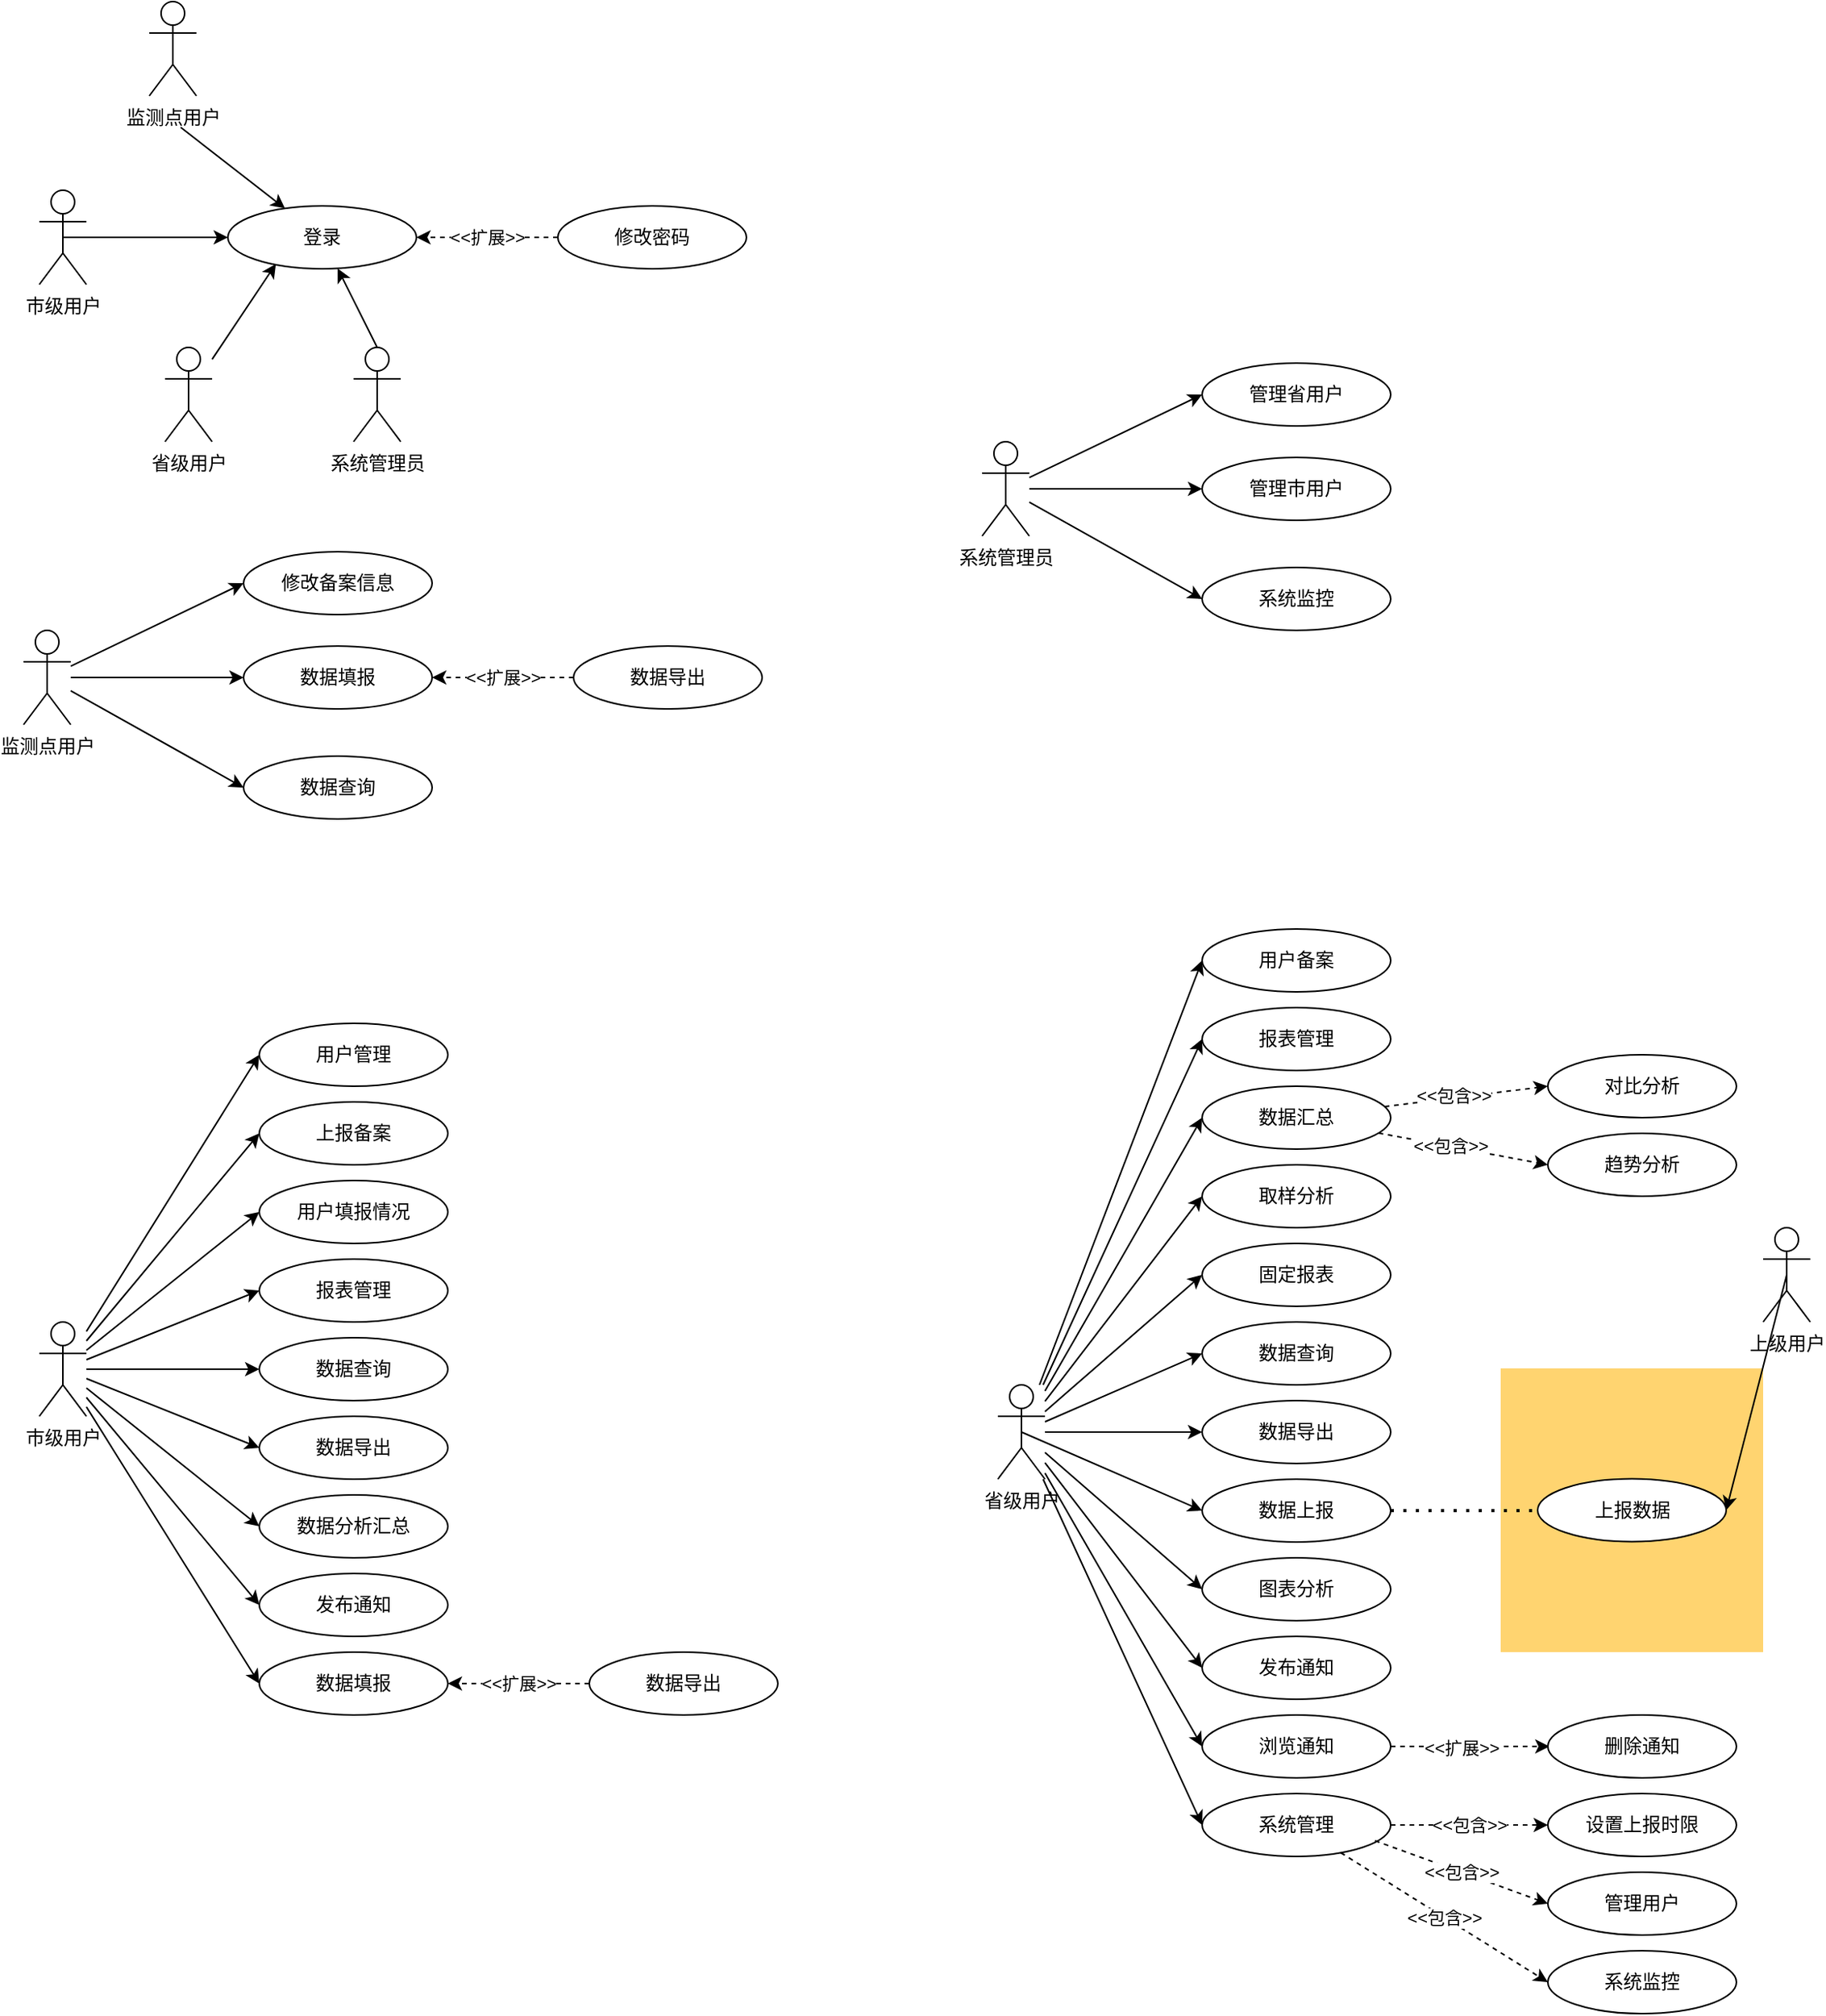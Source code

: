 <mxfile version="13.7.9" type="device"><diagram id="DoT6X4DoqACVq9zPK1hR" name="第 1 页"><mxGraphModel dx="1351" dy="1004" grid="1" gridSize="10" guides="1" tooltips="1" connect="1" arrows="1" fold="1" page="1" pageScale="1" pageWidth="1200" pageHeight="1920" math="0" shadow="0"><root><mxCell id="0"/><mxCell id="1" parent="0"/><mxCell id="24DlE909KWPXhTEEaujx-2" value="" style="whiteSpace=wrap;html=1;fillColor=#FFD470;gradientColor=none;fontSize=14;strokeColor=none;verticalAlign=top;" vertex="1" parent="1"><mxGeometry x="970" y="909.5" width="167" height="180.5" as="geometry"/></mxCell><mxCell id="U1ksiKv0DeS7GZ8ezOMY-1" value="市级用户" style="shape=umlActor;verticalLabelPosition=bottom;verticalAlign=top;html=1;outlineConnect=0;" parent="1" vertex="1"><mxGeometry x="40" y="160" width="30" height="60" as="geometry"/></mxCell><mxCell id="U1ksiKv0DeS7GZ8ezOMY-2" value="系统管理员" style="shape=umlActor;verticalLabelPosition=bottom;verticalAlign=top;html=1;outlineConnect=0;" parent="1" vertex="1"><mxGeometry x="240" y="260" width="30" height="60" as="geometry"/></mxCell><mxCell id="U1ksiKv0DeS7GZ8ezOMY-3" value="省级用户" style="shape=umlActor;verticalLabelPosition=bottom;verticalAlign=top;html=1;outlineConnect=0;" parent="1" vertex="1"><mxGeometry x="120" y="260" width="30" height="60" as="geometry"/></mxCell><mxCell id="U1ksiKv0DeS7GZ8ezOMY-4" value="监测点用户" style="shape=umlActor;verticalLabelPosition=bottom;verticalAlign=top;html=1;outlineConnect=0;" parent="1" vertex="1"><mxGeometry x="110" y="40" width="30" height="60" as="geometry"/></mxCell><mxCell id="U1ksiKv0DeS7GZ8ezOMY-5" value="登录" style="ellipse;whiteSpace=wrap;html=1;" parent="1" vertex="1"><mxGeometry x="160" y="170" width="120" height="40" as="geometry"/></mxCell><mxCell id="U1ksiKv0DeS7GZ8ezOMY-6" value="修改密码" style="ellipse;whiteSpace=wrap;html=1;" parent="1" vertex="1"><mxGeometry x="370" y="170" width="120" height="40" as="geometry"/></mxCell><mxCell id="U1ksiKv0DeS7GZ8ezOMY-7" value="" style="endArrow=classic;html=1;exitX=0;exitY=0.5;exitDx=0;exitDy=0;dashed=1;" parent="1" source="U1ksiKv0DeS7GZ8ezOMY-6" edge="1" treatAsSingle="0"><mxGeometry relative="1" as="geometry"><mxPoint x="230" y="190" as="sourcePoint"/><mxPoint x="280" y="190" as="targetPoint"/><Array as="points"><mxPoint x="280" y="190"/></Array></mxGeometry></mxCell><mxCell id="U1ksiKv0DeS7GZ8ezOMY-8" value="&amp;lt;&amp;lt;扩展&amp;gt;&amp;gt;" style="edgeLabel;resizable=0;html=1;align=center;verticalAlign=middle;" parent="U1ksiKv0DeS7GZ8ezOMY-7" connectable="0" vertex="1"><mxGeometry relative="1" as="geometry"/></mxCell><mxCell id="U1ksiKv0DeS7GZ8ezOMY-12" style="rounded=0;orthogonalLoop=1;jettySize=auto;html=1;" parent="1" target="U1ksiKv0DeS7GZ8ezOMY-5" edge="1"><mxGeometry relative="1" as="geometry"><mxPoint x="130" y="120" as="sourcePoint"/></mxGeometry></mxCell><mxCell id="U1ksiKv0DeS7GZ8ezOMY-13" value="" style="endArrow=classic;html=1;exitX=0.5;exitY=0.5;exitDx=0;exitDy=0;exitPerimeter=0;entryX=0;entryY=0.5;entryDx=0;entryDy=0;" parent="1" source="U1ksiKv0DeS7GZ8ezOMY-1" target="U1ksiKv0DeS7GZ8ezOMY-5" edge="1"><mxGeometry width="50" height="50" relative="1" as="geometry"><mxPoint x="140" y="200" as="sourcePoint"/><mxPoint x="190" y="150" as="targetPoint"/></mxGeometry></mxCell><mxCell id="U1ksiKv0DeS7GZ8ezOMY-14" value="" style="endArrow=classic;html=1;entryX=0.255;entryY=0.921;entryDx=0;entryDy=0;entryPerimeter=0;" parent="1" source="U1ksiKv0DeS7GZ8ezOMY-3" target="U1ksiKv0DeS7GZ8ezOMY-5" edge="1"><mxGeometry width="50" height="50" relative="1" as="geometry"><mxPoint x="150" y="220" as="sourcePoint"/><mxPoint x="200" y="170" as="targetPoint"/></mxGeometry></mxCell><mxCell id="U1ksiKv0DeS7GZ8ezOMY-16" value="" style="endArrow=classic;html=1;exitX=0.5;exitY=0;exitDx=0;exitDy=0;exitPerimeter=0;" parent="1" source="U1ksiKv0DeS7GZ8ezOMY-2" target="U1ksiKv0DeS7GZ8ezOMY-5" edge="1"><mxGeometry width="50" height="50" relative="1" as="geometry"><mxPoint x="150" y="220" as="sourcePoint"/><mxPoint x="200" y="170" as="targetPoint"/></mxGeometry></mxCell><mxCell id="U1ksiKv0DeS7GZ8ezOMY-33" value="监测点用户" style="shape=umlActor;verticalLabelPosition=bottom;verticalAlign=top;html=1;outlineConnect=0;" parent="1" vertex="1"><mxGeometry x="30" y="440" width="30" height="60" as="geometry"/></mxCell><mxCell id="U1ksiKv0DeS7GZ8ezOMY-34" value="数据填报" style="ellipse;whiteSpace=wrap;html=1;" parent="1" vertex="1"><mxGeometry x="170" y="450" width="120" height="40" as="geometry"/></mxCell><mxCell id="U1ksiKv0DeS7GZ8ezOMY-35" value="数据导出" style="ellipse;whiteSpace=wrap;html=1;" parent="1" vertex="1"><mxGeometry x="380" y="450" width="120" height="40" as="geometry"/></mxCell><mxCell id="U1ksiKv0DeS7GZ8ezOMY-36" value="" style="endArrow=classic;html=1;exitX=0;exitY=0.5;exitDx=0;exitDy=0;dashed=1;" parent="1" source="U1ksiKv0DeS7GZ8ezOMY-35" edge="1" treatAsSingle="0"><mxGeometry relative="1" as="geometry"><mxPoint x="240" y="470" as="sourcePoint"/><mxPoint x="290" y="470" as="targetPoint"/><Array as="points"><mxPoint x="290" y="470"/></Array></mxGeometry></mxCell><mxCell id="U1ksiKv0DeS7GZ8ezOMY-37" value="&amp;lt;&amp;lt;扩展&amp;gt;&amp;gt;" style="edgeLabel;resizable=0;html=1;align=center;verticalAlign=middle;" parent="U1ksiKv0DeS7GZ8ezOMY-36" connectable="0" vertex="1"><mxGeometry relative="1" as="geometry"/></mxCell><mxCell id="U1ksiKv0DeS7GZ8ezOMY-38" style="rounded=0;orthogonalLoop=1;jettySize=auto;html=1;entryX=0;entryY=0.5;entryDx=0;entryDy=0;" parent="1" source="U1ksiKv0DeS7GZ8ezOMY-33" target="U1ksiKv0DeS7GZ8ezOMY-43" edge="1"><mxGeometry relative="1" as="geometry"><mxPoint x="70" y="460" as="sourcePoint"/></mxGeometry></mxCell><mxCell id="U1ksiKv0DeS7GZ8ezOMY-39" value="" style="endArrow=classic;html=1;entryX=0;entryY=0.5;entryDx=0;entryDy=0;" parent="1" source="U1ksiKv0DeS7GZ8ezOMY-33" target="U1ksiKv0DeS7GZ8ezOMY-34" edge="1"><mxGeometry width="50" height="50" relative="1" as="geometry"><mxPoint x="65" y="470" as="sourcePoint"/><mxPoint x="200" y="430" as="targetPoint"/></mxGeometry></mxCell><mxCell id="U1ksiKv0DeS7GZ8ezOMY-40" value="" style="endArrow=classic;html=1;entryX=0;entryY=0.5;entryDx=0;entryDy=0;" parent="1" source="U1ksiKv0DeS7GZ8ezOMY-33" target="U1ksiKv0DeS7GZ8ezOMY-44" edge="1"><mxGeometry width="50" height="50" relative="1" as="geometry"><mxPoint x="60" y="478" as="sourcePoint"/><mxPoint x="160" y="530" as="targetPoint"/></mxGeometry></mxCell><mxCell id="U1ksiKv0DeS7GZ8ezOMY-43" value="修改备案信息" style="ellipse;whiteSpace=wrap;html=1;" parent="1" vertex="1"><mxGeometry x="170" y="390" width="120" height="40" as="geometry"/></mxCell><mxCell id="U1ksiKv0DeS7GZ8ezOMY-44" value="数据查询" style="ellipse;whiteSpace=wrap;html=1;" parent="1" vertex="1"><mxGeometry x="170" y="520" width="120" height="40" as="geometry"/></mxCell><mxCell id="U1ksiKv0DeS7GZ8ezOMY-70" value="" style="edgeStyle=none;rounded=0;orthogonalLoop=1;jettySize=auto;html=1;entryX=0;entryY=0.5;entryDx=0;entryDy=0;" parent="1" source="U1ksiKv0DeS7GZ8ezOMY-47" target="U1ksiKv0DeS7GZ8ezOMY-69" edge="1"><mxGeometry relative="1" as="geometry"/></mxCell><mxCell id="U1ksiKv0DeS7GZ8ezOMY-71" value="" style="edgeStyle=none;rounded=0;orthogonalLoop=1;jettySize=auto;html=1;entryX=0;entryY=0.5;entryDx=0;entryDy=0;" parent="1" source="U1ksiKv0DeS7GZ8ezOMY-47" target="U1ksiKv0DeS7GZ8ezOMY-64" edge="1"><mxGeometry relative="1" as="geometry"/></mxCell><mxCell id="U1ksiKv0DeS7GZ8ezOMY-72" value="" style="edgeStyle=none;rounded=0;orthogonalLoop=1;jettySize=auto;html=1;entryX=0;entryY=0.5;entryDx=0;entryDy=0;" parent="1" source="U1ksiKv0DeS7GZ8ezOMY-47" target="U1ksiKv0DeS7GZ8ezOMY-65" edge="1"><mxGeometry relative="1" as="geometry"/></mxCell><mxCell id="U1ksiKv0DeS7GZ8ezOMY-73" value="" style="edgeStyle=none;rounded=0;orthogonalLoop=1;jettySize=auto;html=1;entryX=0;entryY=0.5;entryDx=0;entryDy=0;" parent="1" source="U1ksiKv0DeS7GZ8ezOMY-47" target="U1ksiKv0DeS7GZ8ezOMY-66" edge="1"><mxGeometry relative="1" as="geometry"/></mxCell><mxCell id="U1ksiKv0DeS7GZ8ezOMY-74" value="" style="edgeStyle=none;rounded=0;orthogonalLoop=1;jettySize=auto;html=1;entryX=0;entryY=0.5;entryDx=0;entryDy=0;" parent="1" source="U1ksiKv0DeS7GZ8ezOMY-47" target="U1ksiKv0DeS7GZ8ezOMY-67" edge="1"><mxGeometry relative="1" as="geometry"/></mxCell><mxCell id="U1ksiKv0DeS7GZ8ezOMY-75" value="" style="edgeStyle=none;rounded=0;orthogonalLoop=1;jettySize=auto;html=1;entryX=0;entryY=0.5;entryDx=0;entryDy=0;" parent="1" source="U1ksiKv0DeS7GZ8ezOMY-47" target="U1ksiKv0DeS7GZ8ezOMY-63" edge="1"><mxGeometry relative="1" as="geometry"/></mxCell><mxCell id="U1ksiKv0DeS7GZ8ezOMY-47" value="市级用户" style="shape=umlActor;verticalLabelPosition=bottom;verticalAlign=top;html=1;outlineConnect=0;" parent="1" vertex="1"><mxGeometry x="40" y="880" width="30" height="60" as="geometry"/></mxCell><mxCell id="U1ksiKv0DeS7GZ8ezOMY-48" value="数据填报" style="ellipse;whiteSpace=wrap;html=1;" parent="1" vertex="1"><mxGeometry x="180" y="1090" width="120" height="40" as="geometry"/></mxCell><mxCell id="U1ksiKv0DeS7GZ8ezOMY-49" value="数据导出" style="ellipse;whiteSpace=wrap;html=1;" parent="1" vertex="1"><mxGeometry x="390" y="1090" width="120" height="40" as="geometry"/></mxCell><mxCell id="U1ksiKv0DeS7GZ8ezOMY-50" value="" style="endArrow=classic;html=1;exitX=0;exitY=0.5;exitDx=0;exitDy=0;dashed=1;entryX=1;entryY=0.5;entryDx=0;entryDy=0;" parent="1" source="U1ksiKv0DeS7GZ8ezOMY-49" target="U1ksiKv0DeS7GZ8ezOMY-48" edge="1" treatAsSingle="0"><mxGeometry relative="1" as="geometry"><mxPoint x="250" y="1060" as="sourcePoint"/><mxPoint x="300.0" y="1060" as="targetPoint"/><Array as="points"/></mxGeometry></mxCell><mxCell id="U1ksiKv0DeS7GZ8ezOMY-51" value="&amp;lt;&amp;lt;扩展&amp;gt;&amp;gt;" style="edgeLabel;resizable=0;html=1;align=center;verticalAlign=middle;" parent="U1ksiKv0DeS7GZ8ezOMY-50" connectable="0" vertex="1"><mxGeometry relative="1" as="geometry"/></mxCell><mxCell id="U1ksiKv0DeS7GZ8ezOMY-52" style="rounded=0;orthogonalLoop=1;jettySize=auto;html=1;entryX=0;entryY=0.5;entryDx=0;entryDy=0;" parent="1" source="U1ksiKv0DeS7GZ8ezOMY-47" target="U1ksiKv0DeS7GZ8ezOMY-55" edge="1"><mxGeometry relative="1" as="geometry"><mxPoint x="80" y="900" as="sourcePoint"/></mxGeometry></mxCell><mxCell id="U1ksiKv0DeS7GZ8ezOMY-53" value="" style="endArrow=classic;html=1;entryX=0;entryY=0.5;entryDx=0;entryDy=0;" parent="1" source="U1ksiKv0DeS7GZ8ezOMY-47" target="U1ksiKv0DeS7GZ8ezOMY-48" edge="1"><mxGeometry width="50" height="50" relative="1" as="geometry"><mxPoint x="75" y="910" as="sourcePoint"/><mxPoint x="210" y="870" as="targetPoint"/></mxGeometry></mxCell><mxCell id="U1ksiKv0DeS7GZ8ezOMY-54" value="" style="endArrow=classic;html=1;entryX=0;entryY=0.5;entryDx=0;entryDy=0;" parent="1" source="U1ksiKv0DeS7GZ8ezOMY-47" target="U1ksiKv0DeS7GZ8ezOMY-56" edge="1"><mxGeometry width="50" height="50" relative="1" as="geometry"><mxPoint x="70" y="918" as="sourcePoint"/><mxPoint x="170" y="970" as="targetPoint"/></mxGeometry></mxCell><mxCell id="U1ksiKv0DeS7GZ8ezOMY-55" value="数据分析汇总" style="ellipse;whiteSpace=wrap;html=1;" parent="1" vertex="1"><mxGeometry x="180" y="990" width="120" height="40" as="geometry"/></mxCell><mxCell id="U1ksiKv0DeS7GZ8ezOMY-56" value="数据导出" style="ellipse;whiteSpace=wrap;html=1;" parent="1" vertex="1"><mxGeometry x="180" y="940" width="120" height="40" as="geometry"/></mxCell><mxCell id="U1ksiKv0DeS7GZ8ezOMY-63" value="数据查询" style="ellipse;whiteSpace=wrap;html=1;" parent="1" vertex="1"><mxGeometry x="180" y="890" width="120" height="40" as="geometry"/></mxCell><mxCell id="U1ksiKv0DeS7GZ8ezOMY-64" value="报表管理" style="ellipse;whiteSpace=wrap;html=1;" parent="1" vertex="1"><mxGeometry x="180" y="840" width="120" height="40" as="geometry"/></mxCell><mxCell id="U1ksiKv0DeS7GZ8ezOMY-65" value="用户填报情况" style="ellipse;whiteSpace=wrap;html=1;" parent="1" vertex="1"><mxGeometry x="180" y="790" width="120" height="40" as="geometry"/></mxCell><mxCell id="U1ksiKv0DeS7GZ8ezOMY-66" value="上报备案" style="ellipse;whiteSpace=wrap;html=1;" parent="1" vertex="1"><mxGeometry x="180" y="740" width="120" height="40" as="geometry"/></mxCell><mxCell id="U1ksiKv0DeS7GZ8ezOMY-67" value="用户管理" style="ellipse;whiteSpace=wrap;html=1;" parent="1" vertex="1"><mxGeometry x="180" y="690" width="120" height="40" as="geometry"/></mxCell><mxCell id="U1ksiKv0DeS7GZ8ezOMY-69" value="发布通知" style="ellipse;whiteSpace=wrap;html=1;" parent="1" vertex="1"><mxGeometry x="180" y="1040" width="120" height="40" as="geometry"/></mxCell><mxCell id="U1ksiKv0DeS7GZ8ezOMY-76" value="" style="edgeStyle=none;rounded=0;orthogonalLoop=1;jettySize=auto;html=1;entryX=0;entryY=0.5;entryDx=0;entryDy=0;" parent="1" source="U1ksiKv0DeS7GZ8ezOMY-82" target="U1ksiKv0DeS7GZ8ezOMY-97" edge="1"><mxGeometry relative="1" as="geometry"/></mxCell><mxCell id="U1ksiKv0DeS7GZ8ezOMY-77" value="" style="edgeStyle=none;rounded=0;orthogonalLoop=1;jettySize=auto;html=1;entryX=0;entryY=0.5;entryDx=0;entryDy=0;" parent="1" source="U1ksiKv0DeS7GZ8ezOMY-82" target="U1ksiKv0DeS7GZ8ezOMY-93" edge="1"><mxGeometry relative="1" as="geometry"/></mxCell><mxCell id="U1ksiKv0DeS7GZ8ezOMY-78" value="" style="edgeStyle=none;rounded=0;orthogonalLoop=1;jettySize=auto;html=1;entryX=0;entryY=0.5;entryDx=0;entryDy=0;" parent="1" source="U1ksiKv0DeS7GZ8ezOMY-82" target="U1ksiKv0DeS7GZ8ezOMY-94" edge="1"><mxGeometry relative="1" as="geometry"/></mxCell><mxCell id="U1ksiKv0DeS7GZ8ezOMY-79" value="" style="edgeStyle=none;rounded=0;orthogonalLoop=1;jettySize=auto;html=1;entryX=0;entryY=0.5;entryDx=0;entryDy=0;" parent="1" source="U1ksiKv0DeS7GZ8ezOMY-82" target="U1ksiKv0DeS7GZ8ezOMY-95" edge="1"><mxGeometry relative="1" as="geometry"/></mxCell><mxCell id="U1ksiKv0DeS7GZ8ezOMY-80" value="" style="edgeStyle=none;rounded=0;orthogonalLoop=1;jettySize=auto;html=1;entryX=0;entryY=0.5;entryDx=0;entryDy=0;" parent="1" source="U1ksiKv0DeS7GZ8ezOMY-82" target="U1ksiKv0DeS7GZ8ezOMY-96" edge="1"><mxGeometry relative="1" as="geometry"/></mxCell><mxCell id="U1ksiKv0DeS7GZ8ezOMY-81" value="" style="edgeStyle=none;rounded=0;orthogonalLoop=1;jettySize=auto;html=1;entryX=0;entryY=0.5;entryDx=0;entryDy=0;" parent="1" source="U1ksiKv0DeS7GZ8ezOMY-82" target="U1ksiKv0DeS7GZ8ezOMY-92" edge="1"><mxGeometry relative="1" as="geometry"/></mxCell><mxCell id="U1ksiKv0DeS7GZ8ezOMY-102" value="" style="edgeStyle=none;rounded=0;orthogonalLoop=1;jettySize=auto;html=1;entryX=0;entryY=0.5;entryDx=0;entryDy=0;" parent="1" source="U1ksiKv0DeS7GZ8ezOMY-82" target="U1ksiKv0DeS7GZ8ezOMY-100" edge="1"><mxGeometry relative="1" as="geometry"><Array as="points"><mxPoint x="720" y="950"/></Array></mxGeometry></mxCell><mxCell id="U1ksiKv0DeS7GZ8ezOMY-103" value="" style="edgeStyle=none;rounded=0;orthogonalLoop=1;jettySize=auto;html=1;entryX=0;entryY=0.5;entryDx=0;entryDy=0;" parent="1" source="U1ksiKv0DeS7GZ8ezOMY-82" target="U1ksiKv0DeS7GZ8ezOMY-101" edge="1"><mxGeometry relative="1" as="geometry"/></mxCell><mxCell id="NJ-pu7HQFeAN6fr39w0I-4" style="rounded=0;orthogonalLoop=1;jettySize=auto;html=1;exitX=0.5;exitY=0.5;exitDx=0;exitDy=0;exitPerimeter=0;entryX=0;entryY=0.5;entryDx=0;entryDy=0;" parent="1" source="U1ksiKv0DeS7GZ8ezOMY-82" target="NJ-pu7HQFeAN6fr39w0I-3" edge="1"><mxGeometry relative="1" as="geometry"/></mxCell><mxCell id="U1ksiKv0DeS7GZ8ezOMY-82" value="省级用户" style="shape=umlActor;verticalLabelPosition=bottom;verticalAlign=top;html=1;outlineConnect=0;" parent="1" vertex="1"><mxGeometry x="650" y="920" width="30" height="60" as="geometry"/></mxCell><mxCell id="U1ksiKv0DeS7GZ8ezOMY-83" value="系统管理" style="ellipse;whiteSpace=wrap;html=1;" parent="1" vertex="1"><mxGeometry x="780" y="1180" width="120" height="40" as="geometry"/></mxCell><mxCell id="U1ksiKv0DeS7GZ8ezOMY-84" value="设置上报时限" style="ellipse;whiteSpace=wrap;html=1;" parent="1" vertex="1"><mxGeometry x="1000" y="1180" width="120" height="40" as="geometry"/></mxCell><mxCell id="U1ksiKv0DeS7GZ8ezOMY-85" value="" style="endArrow=classic;html=1;exitX=1;exitY=0.5;exitDx=0;exitDy=0;dashed=1;entryX=0;entryY=0.5;entryDx=0;entryDy=0;" parent="1" source="U1ksiKv0DeS7GZ8ezOMY-83" target="U1ksiKv0DeS7GZ8ezOMY-84" edge="1" treatAsSingle="0"><mxGeometry relative="1" as="geometry"><mxPoint x="850" y="1150" as="sourcePoint"/><mxPoint x="900.0" y="1150" as="targetPoint"/><Array as="points"/></mxGeometry></mxCell><mxCell id="U1ksiKv0DeS7GZ8ezOMY-86" value="&amp;lt;&amp;lt;包含&amp;gt;&amp;gt;" style="edgeLabel;resizable=0;html=1;align=center;verticalAlign=middle;" parent="U1ksiKv0DeS7GZ8ezOMY-85" connectable="0" vertex="1"><mxGeometry relative="1" as="geometry"/></mxCell><mxCell id="U1ksiKv0DeS7GZ8ezOMY-87" style="rounded=0;orthogonalLoop=1;jettySize=auto;html=1;entryX=0;entryY=0.5;entryDx=0;entryDy=0;" parent="1" source="U1ksiKv0DeS7GZ8ezOMY-82" target="U1ksiKv0DeS7GZ8ezOMY-90" edge="1"><mxGeometry relative="1" as="geometry"><mxPoint x="680" y="940" as="sourcePoint"/></mxGeometry></mxCell><mxCell id="U1ksiKv0DeS7GZ8ezOMY-88" value="" style="endArrow=classic;html=1;entryX=0;entryY=0.5;entryDx=0;entryDy=0;" parent="1" source="U1ksiKv0DeS7GZ8ezOMY-82" target="U1ksiKv0DeS7GZ8ezOMY-83" edge="1"><mxGeometry width="50" height="50" relative="1" as="geometry"><mxPoint x="675" y="950" as="sourcePoint"/><mxPoint x="810" y="910" as="targetPoint"/></mxGeometry></mxCell><mxCell id="U1ksiKv0DeS7GZ8ezOMY-89" value="" style="endArrow=classic;html=1;entryX=0;entryY=0.5;entryDx=0;entryDy=0;" parent="1" source="U1ksiKv0DeS7GZ8ezOMY-82" target="U1ksiKv0DeS7GZ8ezOMY-91" edge="1"><mxGeometry width="50" height="50" relative="1" as="geometry"><mxPoint x="670" y="958" as="sourcePoint"/><mxPoint x="770" y="1010" as="targetPoint"/></mxGeometry></mxCell><mxCell id="U1ksiKv0DeS7GZ8ezOMY-90" value="发布通知" style="ellipse;whiteSpace=wrap;html=1;" parent="1" vertex="1"><mxGeometry x="780" y="1080" width="120" height="40" as="geometry"/></mxCell><mxCell id="U1ksiKv0DeS7GZ8ezOMY-91" value="数据查询" style="ellipse;whiteSpace=wrap;html=1;" parent="1" vertex="1"><mxGeometry x="780" y="880" width="120" height="40" as="geometry"/></mxCell><mxCell id="U1ksiKv0DeS7GZ8ezOMY-92" value="固定报表" style="ellipse;whiteSpace=wrap;html=1;" parent="1" vertex="1"><mxGeometry x="780" y="830" width="120" height="40" as="geometry"/></mxCell><mxCell id="U1ksiKv0DeS7GZ8ezOMY-93" value="取样分析" style="ellipse;whiteSpace=wrap;html=1;" parent="1" vertex="1"><mxGeometry x="780" y="780" width="120" height="40" as="geometry"/></mxCell><mxCell id="U1ksiKv0DeS7GZ8ezOMY-106" value="" style="edgeStyle=none;rounded=0;orthogonalLoop=1;jettySize=auto;html=1;entryX=0;entryY=0.5;entryDx=0;entryDy=0;dashed=1;" parent="1" source="U1ksiKv0DeS7GZ8ezOMY-94" target="U1ksiKv0DeS7GZ8ezOMY-105" edge="1"><mxGeometry relative="1" as="geometry"/></mxCell><mxCell id="U1ksiKv0DeS7GZ8ezOMY-109" value="&amp;lt;&amp;lt;包含&amp;gt;&amp;gt;" style="edgeLabel;html=1;align=center;verticalAlign=middle;resizable=0;points=[];" parent="U1ksiKv0DeS7GZ8ezOMY-106" vertex="1" connectable="0"><mxGeometry x="-0.148" y="2" relative="1" as="geometry"><mxPoint as="offset"/></mxGeometry></mxCell><mxCell id="U1ksiKv0DeS7GZ8ezOMY-107" value="" style="edgeStyle=none;rounded=0;orthogonalLoop=1;jettySize=auto;html=1;dashed=1;entryX=0;entryY=0.5;entryDx=0;entryDy=0;" parent="1" source="U1ksiKv0DeS7GZ8ezOMY-94" target="U1ksiKv0DeS7GZ8ezOMY-108" edge="1"><mxGeometry relative="1" as="geometry"><mxPoint x="979" y="780" as="targetPoint"/></mxGeometry></mxCell><mxCell id="U1ksiKv0DeS7GZ8ezOMY-110" value="&amp;lt;&amp;lt;包含&amp;gt;&amp;gt;" style="edgeLabel;html=1;align=center;verticalAlign=middle;resizable=0;points=[];" parent="U1ksiKv0DeS7GZ8ezOMY-107" vertex="1" connectable="0"><mxGeometry x="-0.155" y="1" relative="1" as="geometry"><mxPoint as="offset"/></mxGeometry></mxCell><mxCell id="U1ksiKv0DeS7GZ8ezOMY-94" value="数据汇总" style="ellipse;whiteSpace=wrap;html=1;" parent="1" vertex="1"><mxGeometry x="780" y="730" width="120" height="40" as="geometry"/></mxCell><mxCell id="U1ksiKv0DeS7GZ8ezOMY-95" value="报表管理" style="ellipse;whiteSpace=wrap;html=1;" parent="1" vertex="1"><mxGeometry x="780" y="680" width="120" height="40" as="geometry"/></mxCell><mxCell id="U1ksiKv0DeS7GZ8ezOMY-96" value="用户备案" style="ellipse;whiteSpace=wrap;html=1;" parent="1" vertex="1"><mxGeometry x="780" y="630" width="120" height="40" as="geometry"/></mxCell><mxCell id="U1ksiKv0DeS7GZ8ezOMY-111" value="" style="edgeStyle=none;rounded=0;orthogonalLoop=1;jettySize=auto;html=1;dashed=1;" parent="1" source="U1ksiKv0DeS7GZ8ezOMY-97" edge="1"><mxGeometry relative="1" as="geometry"><mxPoint x="1001" y="1150" as="targetPoint"/></mxGeometry></mxCell><mxCell id="U1ksiKv0DeS7GZ8ezOMY-114" value="&amp;lt;&amp;lt;扩展&amp;gt;&amp;gt;" style="edgeLabel;html=1;align=center;verticalAlign=middle;resizable=0;points=[];" parent="U1ksiKv0DeS7GZ8ezOMY-111" vertex="1" connectable="0"><mxGeometry x="-0.109" y="-1" relative="1" as="geometry"><mxPoint as="offset"/></mxGeometry></mxCell><mxCell id="U1ksiKv0DeS7GZ8ezOMY-97" value="浏览通知" style="ellipse;whiteSpace=wrap;html=1;" parent="1" vertex="1"><mxGeometry x="780" y="1130" width="120" height="40" as="geometry"/></mxCell><mxCell id="U1ksiKv0DeS7GZ8ezOMY-100" value="数据导出" style="ellipse;whiteSpace=wrap;html=1;" parent="1" vertex="1"><mxGeometry x="780" y="930" width="120" height="40" as="geometry"/></mxCell><mxCell id="U1ksiKv0DeS7GZ8ezOMY-101" value="图表分析" style="ellipse;whiteSpace=wrap;html=1;" parent="1" vertex="1"><mxGeometry x="780" y="1030" width="120" height="40" as="geometry"/></mxCell><mxCell id="U1ksiKv0DeS7GZ8ezOMY-105" value="对比分析" style="ellipse;whiteSpace=wrap;html=1;" parent="1" vertex="1"><mxGeometry x="1000" y="710" width="120" height="40" as="geometry"/></mxCell><mxCell id="U1ksiKv0DeS7GZ8ezOMY-108" value="趋势分析" style="ellipse;whiteSpace=wrap;html=1;" parent="1" vertex="1"><mxGeometry x="1000" y="760" width="120" height="40" as="geometry"/></mxCell><mxCell id="U1ksiKv0DeS7GZ8ezOMY-112" value="删除通知" style="ellipse;whiteSpace=wrap;html=1;" parent="1" vertex="1"><mxGeometry x="1000" y="1130" width="120" height="40" as="geometry"/></mxCell><mxCell id="U1ksiKv0DeS7GZ8ezOMY-115" value="管理用户" style="ellipse;whiteSpace=wrap;html=1;" parent="1" vertex="1"><mxGeometry x="1000" y="1230" width="120" height="40" as="geometry"/></mxCell><mxCell id="U1ksiKv0DeS7GZ8ezOMY-116" value="系统监控" style="ellipse;whiteSpace=wrap;html=1;" parent="1" vertex="1"><mxGeometry x="1000" y="1280" width="120" height="40" as="geometry"/></mxCell><mxCell id="U1ksiKv0DeS7GZ8ezOMY-118" value="" style="endArrow=classic;html=1;dashed=1;entryX=0;entryY=0.5;entryDx=0;entryDy=0;" parent="1" target="U1ksiKv0DeS7GZ8ezOMY-115" edge="1" treatAsSingle="0"><mxGeometry relative="1" as="geometry"><mxPoint x="890" y="1210" as="sourcePoint"/><mxPoint x="1010" y="1210" as="targetPoint"/><Array as="points"/></mxGeometry></mxCell><mxCell id="U1ksiKv0DeS7GZ8ezOMY-119" value="&amp;lt;&amp;lt;包含&amp;gt;&amp;gt;" style="edgeLabel;resizable=0;html=1;align=center;verticalAlign=middle;" parent="U1ksiKv0DeS7GZ8ezOMY-118" connectable="0" vertex="1"><mxGeometry relative="1" as="geometry"/></mxCell><mxCell id="U1ksiKv0DeS7GZ8ezOMY-120" value="" style="endArrow=classic;html=1;dashed=1;entryX=0;entryY=0.5;entryDx=0;entryDy=0;" parent="1" source="U1ksiKv0DeS7GZ8ezOMY-83" target="U1ksiKv0DeS7GZ8ezOMY-116" edge="1" treatAsSingle="0"><mxGeometry relative="1" as="geometry"><mxPoint x="920" y="1220" as="sourcePoint"/><mxPoint x="1020" y="1220" as="targetPoint"/><Array as="points"/></mxGeometry></mxCell><mxCell id="U1ksiKv0DeS7GZ8ezOMY-121" value="&amp;lt;&amp;lt;包含&amp;gt;&amp;gt;" style="edgeLabel;resizable=0;html=1;align=center;verticalAlign=middle;" parent="U1ksiKv0DeS7GZ8ezOMY-120" connectable="0" vertex="1"><mxGeometry relative="1" as="geometry"/></mxCell><mxCell id="U1ksiKv0DeS7GZ8ezOMY-122" value="系统管理员" style="shape=umlActor;verticalLabelPosition=bottom;verticalAlign=top;html=1;outlineConnect=0;" parent="1" vertex="1"><mxGeometry x="640" y="320" width="30" height="60" as="geometry"/></mxCell><mxCell id="U1ksiKv0DeS7GZ8ezOMY-123" value="管理市用户" style="ellipse;whiteSpace=wrap;html=1;" parent="1" vertex="1"><mxGeometry x="780" y="330" width="120" height="40" as="geometry"/></mxCell><mxCell id="U1ksiKv0DeS7GZ8ezOMY-127" style="rounded=0;orthogonalLoop=1;jettySize=auto;html=1;entryX=0;entryY=0.5;entryDx=0;entryDy=0;" parent="1" source="U1ksiKv0DeS7GZ8ezOMY-122" target="U1ksiKv0DeS7GZ8ezOMY-130" edge="1"><mxGeometry relative="1" as="geometry"><mxPoint x="680" y="340" as="sourcePoint"/></mxGeometry></mxCell><mxCell id="U1ksiKv0DeS7GZ8ezOMY-128" value="" style="endArrow=classic;html=1;entryX=0;entryY=0.5;entryDx=0;entryDy=0;" parent="1" source="U1ksiKv0DeS7GZ8ezOMY-122" target="U1ksiKv0DeS7GZ8ezOMY-123" edge="1"><mxGeometry width="50" height="50" relative="1" as="geometry"><mxPoint x="675" y="350" as="sourcePoint"/><mxPoint x="810" y="310" as="targetPoint"/></mxGeometry></mxCell><mxCell id="U1ksiKv0DeS7GZ8ezOMY-129" value="" style="endArrow=classic;html=1;entryX=0;entryY=0.5;entryDx=0;entryDy=0;" parent="1" source="U1ksiKv0DeS7GZ8ezOMY-122" target="U1ksiKv0DeS7GZ8ezOMY-131" edge="1"><mxGeometry width="50" height="50" relative="1" as="geometry"><mxPoint x="670" y="358" as="sourcePoint"/><mxPoint x="770" y="410" as="targetPoint"/></mxGeometry></mxCell><mxCell id="U1ksiKv0DeS7GZ8ezOMY-130" value="管理省用户" style="ellipse;whiteSpace=wrap;html=1;" parent="1" vertex="1"><mxGeometry x="780" y="270" width="120" height="40" as="geometry"/></mxCell><mxCell id="U1ksiKv0DeS7GZ8ezOMY-131" value="系统监控" style="ellipse;whiteSpace=wrap;html=1;" parent="1" vertex="1"><mxGeometry x="780" y="400" width="120" height="40" as="geometry"/></mxCell><mxCell id="NJ-pu7HQFeAN6fr39w0I-3" value="数据上报" style="ellipse;whiteSpace=wrap;html=1;" parent="1" vertex="1"><mxGeometry x="780" y="980" width="120" height="40" as="geometry"/></mxCell><mxCell id="24DlE909KWPXhTEEaujx-1" value="" style="endArrow=none;dashed=1;html=1;dashPattern=1 3;strokeWidth=2;exitX=1;exitY=0.5;exitDx=0;exitDy=0;" edge="1" parent="1" source="NJ-pu7HQFeAN6fr39w0I-3"><mxGeometry width="50" height="50" relative="1" as="geometry"><mxPoint x="920" y="1000" as="sourcePoint"/><mxPoint x="990" y="1000" as="targetPoint"/></mxGeometry></mxCell><mxCell id="24DlE909KWPXhTEEaujx-3" value="上报数据" style="ellipse;whiteSpace=wrap;html=1;" vertex="1" parent="1"><mxGeometry x="993.5" y="979.75" width="120" height="40" as="geometry"/></mxCell><mxCell id="24DlE909KWPXhTEEaujx-5" style="rounded=0;orthogonalLoop=1;jettySize=auto;html=1;exitX=0.5;exitY=0.5;exitDx=0;exitDy=0;exitPerimeter=0;entryX=1;entryY=0.5;entryDx=0;entryDy=0;" edge="1" parent="1" source="24DlE909KWPXhTEEaujx-4" target="24DlE909KWPXhTEEaujx-3"><mxGeometry relative="1" as="geometry"/></mxCell><mxCell id="24DlE909KWPXhTEEaujx-4" value="上级用户" style="shape=umlActor;verticalLabelPosition=bottom;verticalAlign=top;html=1;outlineConnect=0;" vertex="1" parent="1"><mxGeometry x="1137" y="820" width="30" height="60" as="geometry"/></mxCell></root></mxGraphModel></diagram></mxfile>